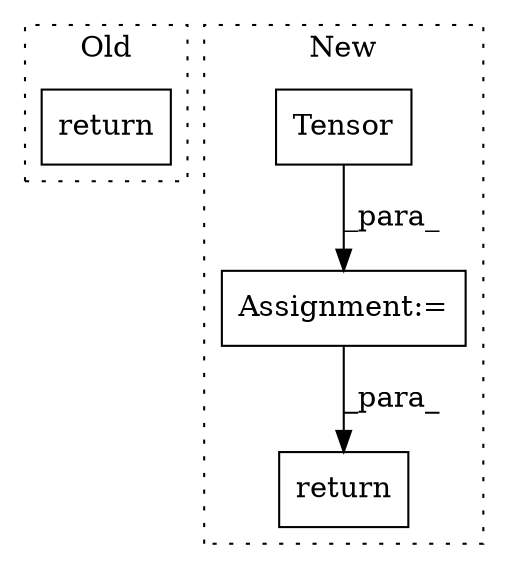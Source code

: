 digraph G {
subgraph cluster0 {
1 [label="return" a="41" s="2666" l="7" shape="box"];
label = "Old";
style="dotted";
}
subgraph cluster1 {
2 [label="Tensor" a="32" s="4122,4203" l="12,1" shape="box"];
3 [label="return" a="41" s="5324" l="7" shape="box"];
4 [label="Assignment:=" a="7" s="4037" l="1" shape="box"];
label = "New";
style="dotted";
}
2 -> 4 [label="_para_"];
4 -> 3 [label="_para_"];
}